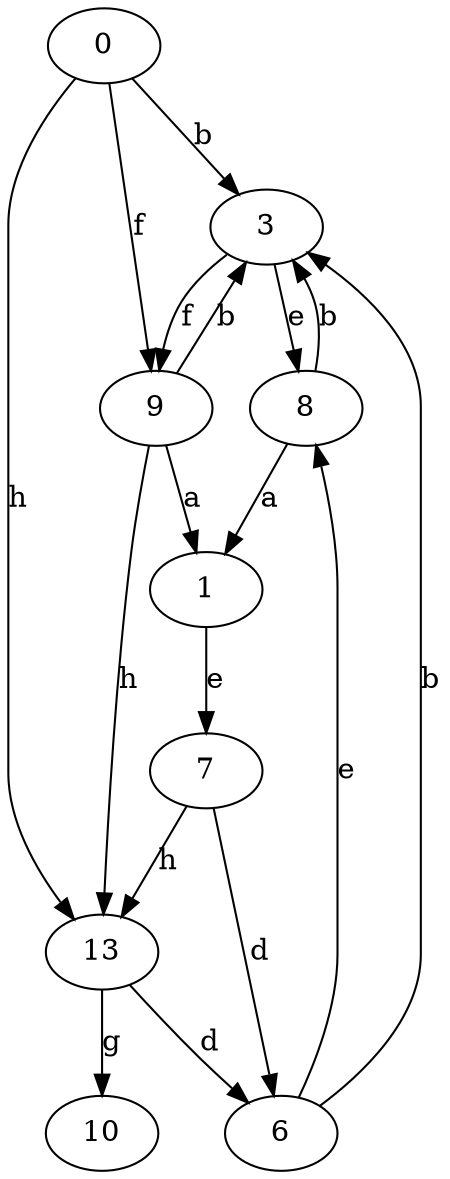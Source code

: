 strict digraph  {
0;
1;
3;
6;
7;
8;
9;
10;
13;
0 -> 3  [label=b];
0 -> 9  [label=f];
0 -> 13  [label=h];
1 -> 7  [label=e];
3 -> 8  [label=e];
3 -> 9  [label=f];
6 -> 3  [label=b];
6 -> 8  [label=e];
7 -> 6  [label=d];
7 -> 13  [label=h];
8 -> 1  [label=a];
8 -> 3  [label=b];
9 -> 1  [label=a];
9 -> 3  [label=b];
9 -> 13  [label=h];
13 -> 6  [label=d];
13 -> 10  [label=g];
}
